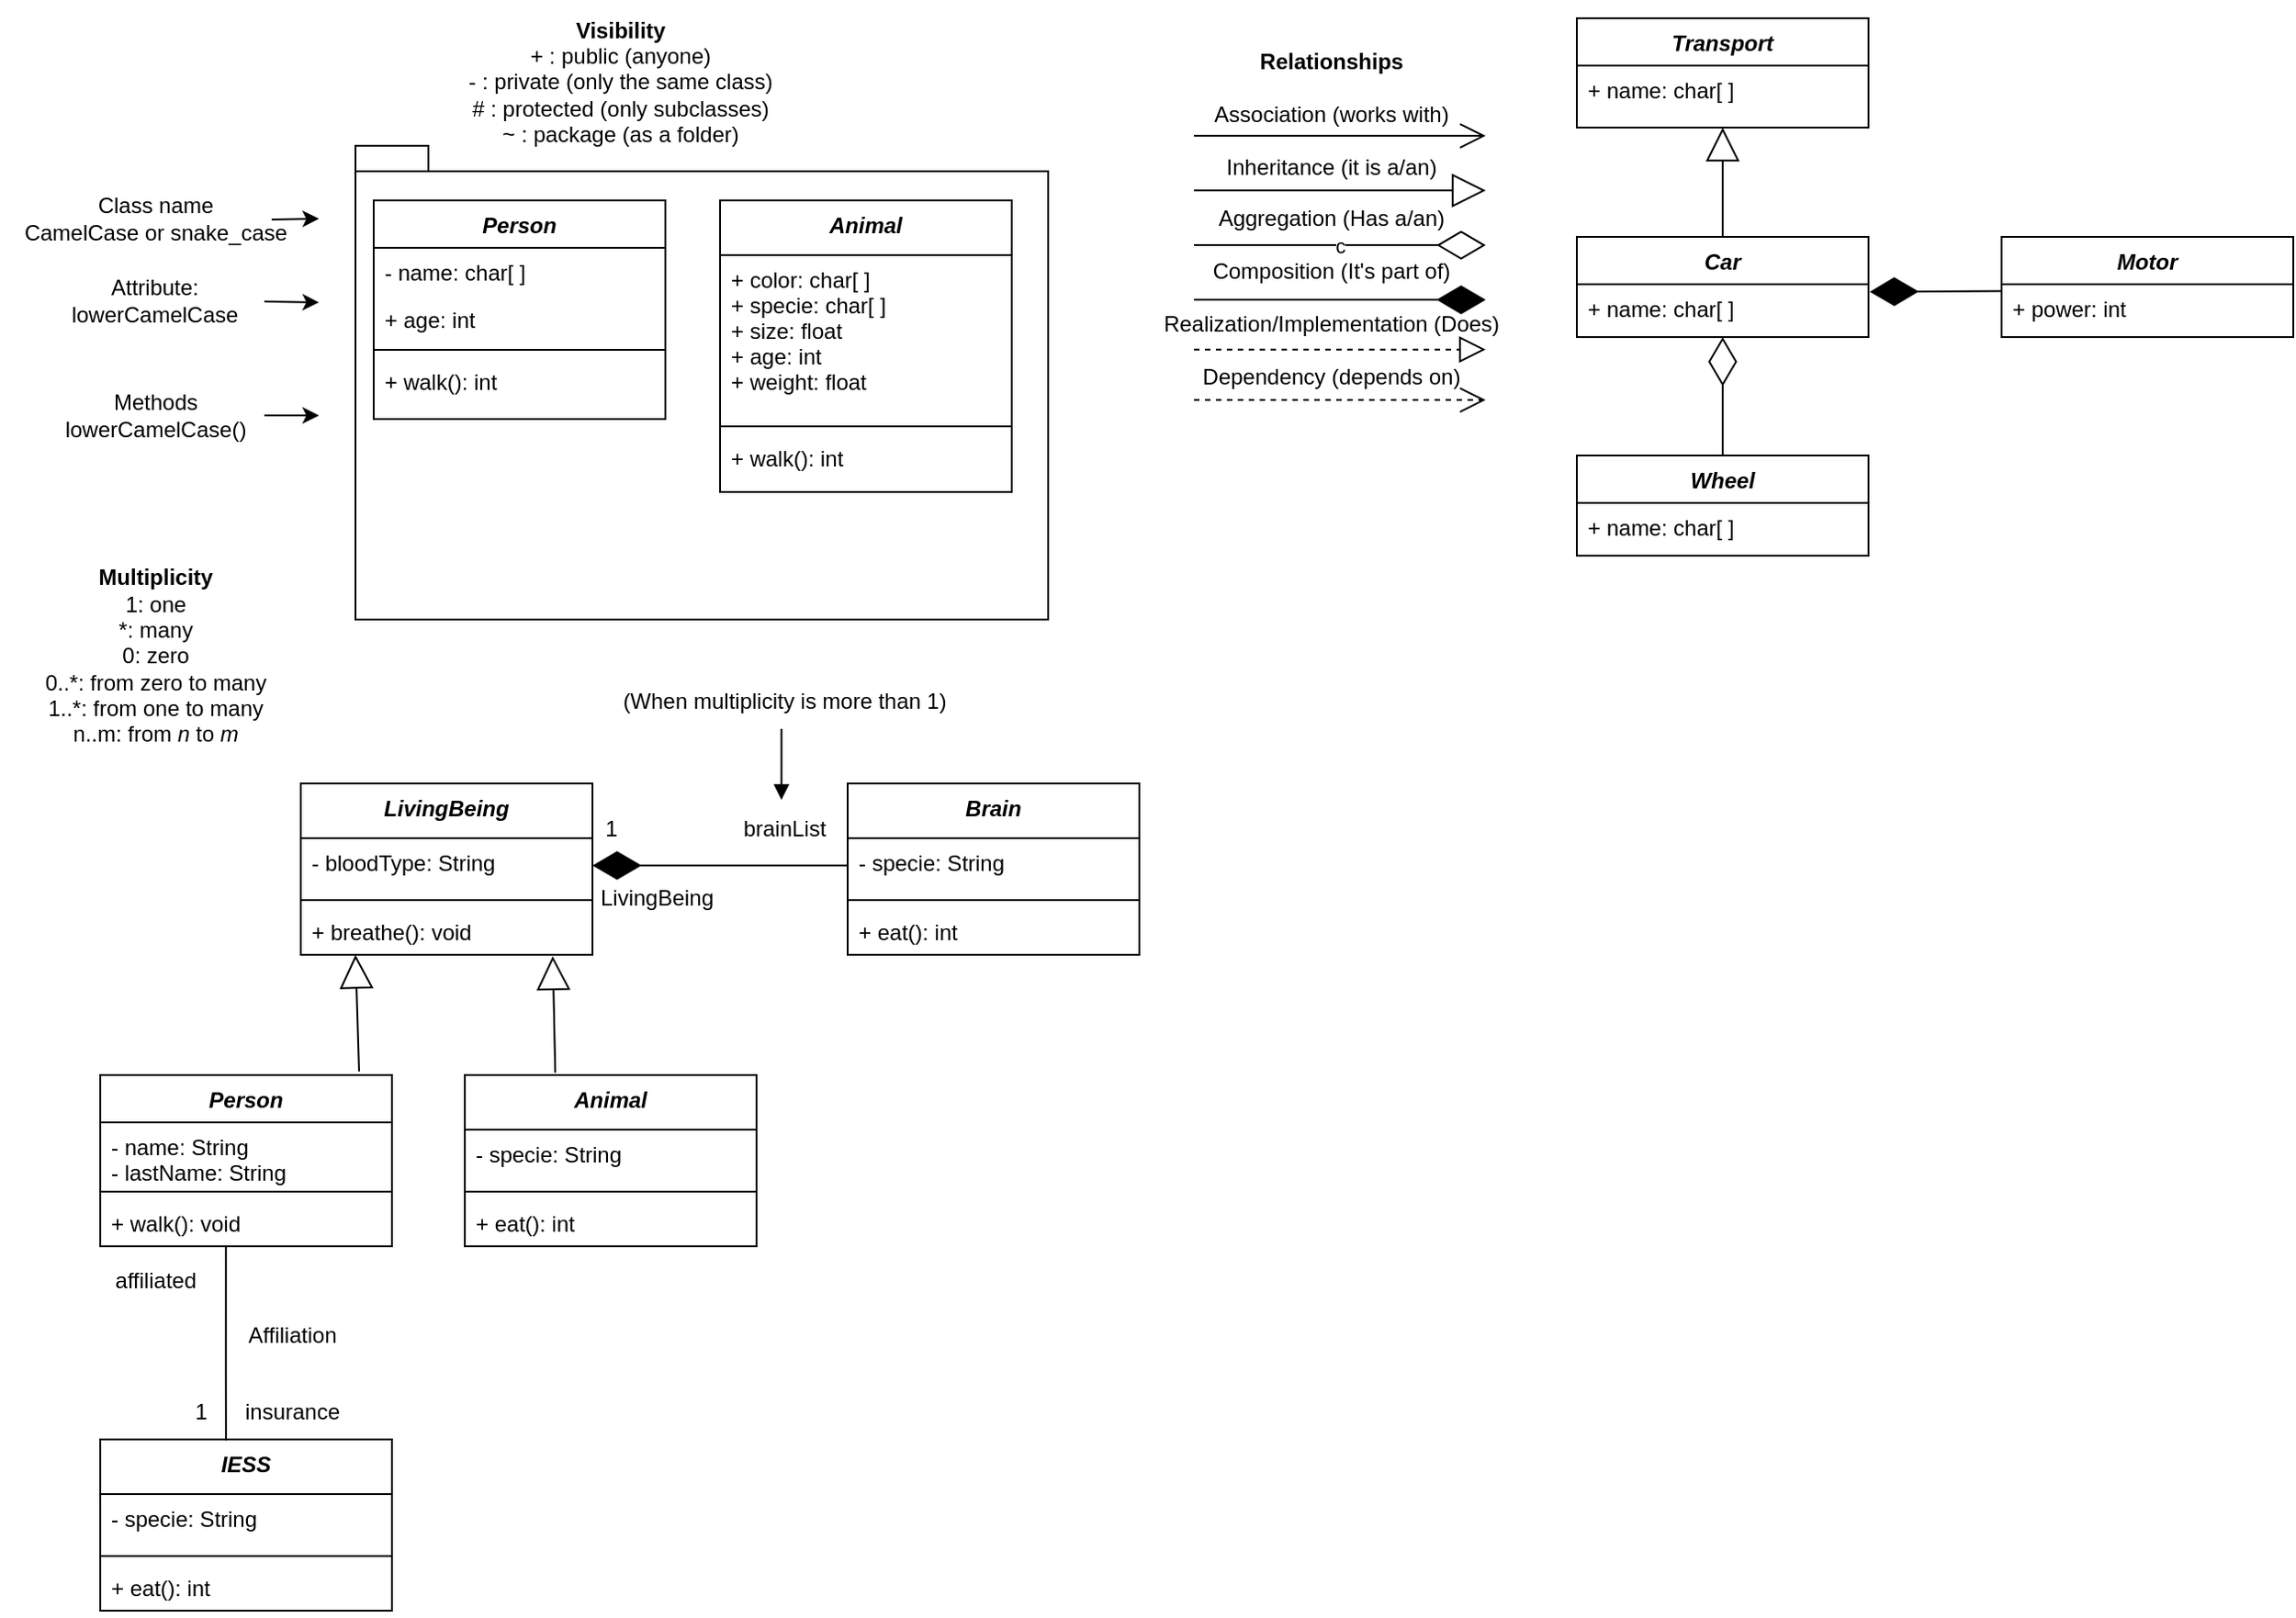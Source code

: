 <mxfile version="24.3.1" type="github">
  <diagram id="C5RBs43oDa-KdzZeNtuy" name="Page-1">
    <mxGraphModel dx="2625" dy="1393" grid="1" gridSize="10" guides="1" tooltips="1" connect="1" arrows="1" fold="1" page="1" pageScale="1" pageWidth="827" pageHeight="1169" math="0" shadow="0">
      <root>
        <mxCell id="WIyWlLk6GJQsqaUBKTNV-0" />
        <mxCell id="WIyWlLk6GJQsqaUBKTNV-1" parent="WIyWlLk6GJQsqaUBKTNV-0" />
        <mxCell id="ldP8O9bozDBlURNdbHYL-0" value="Attribute:&lt;div&gt;lowerCamelCase&lt;/div&gt;" style="text;strokeColor=none;align=center;fillColor=none;html=1;verticalAlign=middle;whiteSpace=wrap;rounded=0;" vertex="1" parent="WIyWlLk6GJQsqaUBKTNV-1">
          <mxGeometry x="90" y="160" width="60" height="30" as="geometry" />
        </mxCell>
        <mxCell id="ldP8O9bozDBlURNdbHYL-1" value="&lt;div&gt;Class name&lt;/div&gt;&lt;div&gt;CamelCase or snake_case&lt;/div&gt;" style="text;html=1;align=center;verticalAlign=middle;resizable=0;points=[];autosize=1;strokeColor=none;fillColor=none;" vertex="1" parent="WIyWlLk6GJQsqaUBKTNV-1">
          <mxGeometry x="35" y="110" width="170" height="40" as="geometry" />
        </mxCell>
        <mxCell id="ldP8O9bozDBlURNdbHYL-2" value="Methods&lt;div&gt;lowerCamelCase()&lt;/div&gt;" style="text;html=1;align=center;verticalAlign=middle;resizable=0;points=[];autosize=1;strokeColor=none;fillColor=none;" vertex="1" parent="WIyWlLk6GJQsqaUBKTNV-1">
          <mxGeometry x="60" y="218" width="120" height="40" as="geometry" />
        </mxCell>
        <mxCell id="ldP8O9bozDBlURNdbHYL-3" value="" style="endArrow=classic;html=1;rounded=0;" edge="1" parent="WIyWlLk6GJQsqaUBKTNV-1" source="ldP8O9bozDBlURNdbHYL-2">
          <mxGeometry width="50" height="50" relative="1" as="geometry">
            <mxPoint x="390" y="320" as="sourcePoint" />
            <mxPoint x="210" y="238" as="targetPoint" />
          </mxGeometry>
        </mxCell>
        <mxCell id="ldP8O9bozDBlURNdbHYL-4" value="" style="endArrow=classic;html=1;rounded=0;" edge="1" parent="WIyWlLk6GJQsqaUBKTNV-1">
          <mxGeometry width="50" height="50" relative="1" as="geometry">
            <mxPoint x="180" y="175.5" as="sourcePoint" />
            <mxPoint x="210" y="176" as="targetPoint" />
          </mxGeometry>
        </mxCell>
        <mxCell id="ldP8O9bozDBlURNdbHYL-5" value="" style="endArrow=classic;html=1;rounded=0;" edge="1" parent="WIyWlLk6GJQsqaUBKTNV-1">
          <mxGeometry width="50" height="50" relative="1" as="geometry">
            <mxPoint x="184" y="130.5" as="sourcePoint" />
            <mxPoint x="210" y="130" as="targetPoint" />
          </mxGeometry>
        </mxCell>
        <mxCell id="ldP8O9bozDBlURNdbHYL-6" value="&lt;b&gt;Visibility&lt;/b&gt;&lt;div&gt;+ : public (anyone)&lt;/div&gt;&lt;div&gt;- : private (only the same class)&lt;/div&gt;&lt;div&gt;# : protected (only subclasses)&lt;/div&gt;&lt;div&gt;~ : package (as a folder)&lt;/div&gt;" style="text;html=1;align=center;verticalAlign=middle;resizable=0;points=[];autosize=1;strokeColor=none;fillColor=none;" vertex="1" parent="WIyWlLk6GJQsqaUBKTNV-1">
          <mxGeometry x="280" y="10" width="190" height="90" as="geometry" />
        </mxCell>
        <mxCell id="ldP8O9bozDBlURNdbHYL-7" value="" style="shape=folder;fontStyle=1;spacingTop=10;tabWidth=40;tabHeight=14;tabPosition=left;html=1;whiteSpace=wrap;" vertex="1" parent="WIyWlLk6GJQsqaUBKTNV-1">
          <mxGeometry x="230" y="90" width="380" height="260" as="geometry" />
        </mxCell>
        <mxCell id="ldP8O9bozDBlURNdbHYL-8" value="Person" style="swimlane;fontStyle=3;align=center;verticalAlign=top;childLayout=stackLayout;horizontal=1;startSize=26;horizontalStack=0;resizeParent=1;resizeLast=0;collapsible=1;marginBottom=0;rounded=0;shadow=0;strokeWidth=1;" vertex="1" parent="WIyWlLk6GJQsqaUBKTNV-1">
          <mxGeometry x="240" y="120" width="160" height="120" as="geometry">
            <mxRectangle x="220" y="120" width="160" height="26" as="alternateBounds" />
          </mxGeometry>
        </mxCell>
        <mxCell id="ldP8O9bozDBlURNdbHYL-9" value="- name: char[ ]" style="text;align=left;verticalAlign=top;spacingLeft=4;spacingRight=4;overflow=hidden;rotatable=0;points=[[0,0.5],[1,0.5]];portConstraint=eastwest;" vertex="1" parent="ldP8O9bozDBlURNdbHYL-8">
          <mxGeometry y="26" width="160" height="26" as="geometry" />
        </mxCell>
        <mxCell id="ldP8O9bozDBlURNdbHYL-10" value="+ age: int&#xa;" style="text;align=left;verticalAlign=top;spacingLeft=4;spacingRight=4;overflow=hidden;rotatable=0;points=[[0,0.5],[1,0.5]];portConstraint=eastwest;rounded=0;shadow=0;html=0;" vertex="1" parent="ldP8O9bozDBlURNdbHYL-8">
          <mxGeometry y="52" width="160" height="26" as="geometry" />
        </mxCell>
        <mxCell id="ldP8O9bozDBlURNdbHYL-11" value="" style="line;html=1;strokeWidth=1;align=left;verticalAlign=middle;spacingTop=-1;spacingLeft=3;spacingRight=3;rotatable=0;labelPosition=right;points=[];portConstraint=eastwest;" vertex="1" parent="ldP8O9bozDBlURNdbHYL-8">
          <mxGeometry y="78" width="160" height="8" as="geometry" />
        </mxCell>
        <mxCell id="ldP8O9bozDBlURNdbHYL-12" value="+ walk(): int" style="text;align=left;verticalAlign=top;spacingLeft=4;spacingRight=4;overflow=hidden;rotatable=0;points=[[0,0.5],[1,0.5]];portConstraint=eastwest;" vertex="1" parent="ldP8O9bozDBlURNdbHYL-8">
          <mxGeometry y="86" width="160" height="26" as="geometry" />
        </mxCell>
        <mxCell id="ldP8O9bozDBlURNdbHYL-13" value="Animal&#xa;" style="swimlane;fontStyle=3;align=center;verticalAlign=top;childLayout=stackLayout;horizontal=1;startSize=30;horizontalStack=0;resizeParent=1;resizeLast=0;collapsible=1;marginBottom=0;rounded=0;shadow=0;strokeWidth=1;" vertex="1" parent="WIyWlLk6GJQsqaUBKTNV-1">
          <mxGeometry x="430" y="120" width="160" height="160" as="geometry">
            <mxRectangle x="430" y="120" width="160" height="26" as="alternateBounds" />
          </mxGeometry>
        </mxCell>
        <mxCell id="ldP8O9bozDBlURNdbHYL-14" value="+ color: char[ ]&#xa;+ specie: char[ ]&#xa;+ size: float&#xa;+ age: int&#xa;+ weight: float&#xa;" style="text;align=left;verticalAlign=top;spacingLeft=4;spacingRight=4;overflow=hidden;rotatable=0;points=[[0,0.5],[1,0.5]];portConstraint=eastwest;" vertex="1" parent="ldP8O9bozDBlURNdbHYL-13">
          <mxGeometry y="30" width="160" height="90" as="geometry" />
        </mxCell>
        <mxCell id="ldP8O9bozDBlURNdbHYL-15" value="" style="line;html=1;strokeWidth=1;align=left;verticalAlign=middle;spacingTop=-1;spacingLeft=3;spacingRight=3;rotatable=0;labelPosition=right;points=[];portConstraint=eastwest;" vertex="1" parent="ldP8O9bozDBlURNdbHYL-13">
          <mxGeometry y="120" width="160" height="8" as="geometry" />
        </mxCell>
        <mxCell id="ldP8O9bozDBlURNdbHYL-16" value="+ walk(): int" style="text;align=left;verticalAlign=top;spacingLeft=4;spacingRight=4;overflow=hidden;rotatable=0;points=[[0,0.5],[1,0.5]];portConstraint=eastwest;" vertex="1" parent="ldP8O9bozDBlURNdbHYL-13">
          <mxGeometry y="128" width="160" height="26" as="geometry" />
        </mxCell>
        <mxCell id="ldP8O9bozDBlURNdbHYL-17" value="&lt;b&gt;Relationships&lt;/b&gt;&lt;div&gt;&lt;br&gt;&lt;div&gt;Association (works with)&lt;/div&gt;&lt;/div&gt;&lt;div&gt;&lt;br&gt;&lt;/div&gt;&lt;div&gt;Inheritance (it is a/an)&lt;/div&gt;&lt;div&gt;&lt;br&gt;&lt;/div&gt;&lt;div&gt;Aggregation (Has a/an)&lt;/div&gt;&lt;div&gt;&lt;br&gt;&lt;/div&gt;&lt;div&gt;Composition (It&#39;s part of)&lt;/div&gt;&lt;div&gt;&lt;br&gt;&lt;/div&gt;&lt;div&gt;Realization/Implementation (Does)&lt;/div&gt;&lt;div&gt;&lt;br&gt;&lt;/div&gt;&lt;div&gt;Dependency (depends on)&lt;/div&gt;" style="text;html=1;align=center;verticalAlign=middle;resizable=0;points=[];autosize=1;strokeColor=none;fillColor=none;" vertex="1" parent="WIyWlLk6GJQsqaUBKTNV-1">
          <mxGeometry x="660" y="29.52" width="210" height="200" as="geometry" />
        </mxCell>
        <mxCell id="ldP8O9bozDBlURNdbHYL-18" value="Transport" style="swimlane;fontStyle=3;align=center;verticalAlign=top;childLayout=stackLayout;horizontal=1;startSize=26;horizontalStack=0;resizeParent=1;resizeLast=0;collapsible=1;marginBottom=0;rounded=0;shadow=0;strokeWidth=1;" vertex="1" parent="WIyWlLk6GJQsqaUBKTNV-1">
          <mxGeometry x="900" y="20" width="160" height="60" as="geometry">
            <mxRectangle x="220" y="120" width="160" height="26" as="alternateBounds" />
          </mxGeometry>
        </mxCell>
        <mxCell id="ldP8O9bozDBlURNdbHYL-19" value="+ name: char[ ]" style="text;align=left;verticalAlign=top;spacingLeft=4;spacingRight=4;overflow=hidden;rotatable=0;points=[[0,0.5],[1,0.5]];portConstraint=eastwest;" vertex="1" parent="ldP8O9bozDBlURNdbHYL-18">
          <mxGeometry y="26" width="160" height="26" as="geometry" />
        </mxCell>
        <mxCell id="ldP8O9bozDBlURNdbHYL-20" value="Car" style="swimlane;fontStyle=3;align=center;verticalAlign=top;childLayout=stackLayout;horizontal=1;startSize=26;horizontalStack=0;resizeParent=1;resizeLast=0;collapsible=1;marginBottom=0;rounded=0;shadow=0;strokeWidth=1;" vertex="1" parent="WIyWlLk6GJQsqaUBKTNV-1">
          <mxGeometry x="900" y="140" width="160" height="55" as="geometry">
            <mxRectangle x="220" y="120" width="160" height="26" as="alternateBounds" />
          </mxGeometry>
        </mxCell>
        <mxCell id="ldP8O9bozDBlURNdbHYL-21" value="+ name: char[ ]" style="text;align=left;verticalAlign=top;spacingLeft=4;spacingRight=4;overflow=hidden;rotatable=0;points=[[0,0.5],[1,0.5]];portConstraint=eastwest;" vertex="1" parent="ldP8O9bozDBlURNdbHYL-20">
          <mxGeometry y="26" width="160" height="26" as="geometry" />
        </mxCell>
        <mxCell id="ldP8O9bozDBlURNdbHYL-22" value="c" style="endArrow=diamondThin;endFill=0;endSize=24;html=1;rounded=0;" edge="1" parent="WIyWlLk6GJQsqaUBKTNV-1">
          <mxGeometry width="160" relative="1" as="geometry">
            <mxPoint x="690" y="144.52" as="sourcePoint" />
            <mxPoint x="850" y="144.52" as="targetPoint" />
          </mxGeometry>
        </mxCell>
        <mxCell id="ldP8O9bozDBlURNdbHYL-23" value="" style="endArrow=block;endSize=16;endFill=0;html=1;rounded=0;" edge="1" parent="WIyWlLk6GJQsqaUBKTNV-1">
          <mxGeometry width="160" relative="1" as="geometry">
            <mxPoint x="690" y="114.52" as="sourcePoint" />
            <mxPoint x="850" y="114.52" as="targetPoint" />
          </mxGeometry>
        </mxCell>
        <mxCell id="ldP8O9bozDBlURNdbHYL-24" value="Wheel" style="swimlane;fontStyle=3;align=center;verticalAlign=top;childLayout=stackLayout;horizontal=1;startSize=26;horizontalStack=0;resizeParent=1;resizeLast=0;collapsible=1;marginBottom=0;rounded=0;shadow=0;strokeWidth=1;" vertex="1" parent="WIyWlLk6GJQsqaUBKTNV-1">
          <mxGeometry x="900" y="260" width="160" height="55" as="geometry">
            <mxRectangle x="220" y="120" width="160" height="26" as="alternateBounds" />
          </mxGeometry>
        </mxCell>
        <mxCell id="ldP8O9bozDBlURNdbHYL-25" value="+ name: char[ ]" style="text;align=left;verticalAlign=top;spacingLeft=4;spacingRight=4;overflow=hidden;rotatable=0;points=[[0,0.5],[1,0.5]];portConstraint=eastwest;" vertex="1" parent="ldP8O9bozDBlURNdbHYL-24">
          <mxGeometry y="26" width="160" height="26" as="geometry" />
        </mxCell>
        <mxCell id="ldP8O9bozDBlURNdbHYL-26" value="" style="endArrow=diamondThin;endFill=0;endSize=24;html=1;rounded=0;entryX=0.5;entryY=1;entryDx=0;entryDy=0;exitX=0.5;exitY=0;exitDx=0;exitDy=0;" edge="1" parent="WIyWlLk6GJQsqaUBKTNV-1" source="ldP8O9bozDBlURNdbHYL-24" target="ldP8O9bozDBlURNdbHYL-20">
          <mxGeometry width="160" relative="1" as="geometry">
            <mxPoint x="543" y="340" as="sourcePoint" />
            <mxPoint x="703" y="340" as="targetPoint" />
          </mxGeometry>
        </mxCell>
        <mxCell id="ldP8O9bozDBlURNdbHYL-27" value="" style="endArrow=block;endSize=16;endFill=0;html=1;rounded=0;entryX=0.5;entryY=1;entryDx=0;entryDy=0;exitX=0.5;exitY=0;exitDx=0;exitDy=0;" edge="1" parent="WIyWlLk6GJQsqaUBKTNV-1" source="ldP8O9bozDBlURNdbHYL-20" target="ldP8O9bozDBlURNdbHYL-18">
          <mxGeometry width="160" relative="1" as="geometry">
            <mxPoint x="853" y="120" as="sourcePoint" />
            <mxPoint x="1013" y="120" as="targetPoint" />
          </mxGeometry>
        </mxCell>
        <mxCell id="ldP8O9bozDBlURNdbHYL-28" value="" style="endArrow=diamondThin;endFill=1;endSize=24;html=1;rounded=0;" edge="1" parent="WIyWlLk6GJQsqaUBKTNV-1">
          <mxGeometry width="160" relative="1" as="geometry">
            <mxPoint x="690" y="174.52" as="sourcePoint" />
            <mxPoint x="850" y="174.52" as="targetPoint" />
          </mxGeometry>
        </mxCell>
        <mxCell id="ldP8O9bozDBlURNdbHYL-29" value="Motor" style="swimlane;fontStyle=3;align=center;verticalAlign=top;childLayout=stackLayout;horizontal=1;startSize=26;horizontalStack=0;resizeParent=1;resizeLast=0;collapsible=1;marginBottom=0;rounded=0;shadow=0;strokeWidth=1;" vertex="1" parent="WIyWlLk6GJQsqaUBKTNV-1">
          <mxGeometry x="1133" y="140" width="160" height="55" as="geometry">
            <mxRectangle x="220" y="120" width="160" height="26" as="alternateBounds" />
          </mxGeometry>
        </mxCell>
        <mxCell id="ldP8O9bozDBlURNdbHYL-30" value="+ power: int" style="text;align=left;verticalAlign=top;spacingLeft=4;spacingRight=4;overflow=hidden;rotatable=0;points=[[0,0.5],[1,0.5]];portConstraint=eastwest;" vertex="1" parent="ldP8O9bozDBlURNdbHYL-29">
          <mxGeometry y="26" width="160" height="26" as="geometry" />
        </mxCell>
        <mxCell id="ldP8O9bozDBlURNdbHYL-31" value="" style="endArrow=diamondThin;endFill=1;endSize=24;html=1;rounded=0;exitX=0.003;exitY=0.146;exitDx=0;exitDy=0;exitPerimeter=0;entryX=1.004;entryY=0.16;entryDx=0;entryDy=0;entryPerimeter=0;" edge="1" parent="WIyWlLk6GJQsqaUBKTNV-1" source="ldP8O9bozDBlURNdbHYL-30" target="ldP8O9bozDBlURNdbHYL-21">
          <mxGeometry width="160" relative="1" as="geometry">
            <mxPoint x="1060" y="49.5" as="sourcePoint" />
            <mxPoint x="1063" y="170" as="targetPoint" />
          </mxGeometry>
        </mxCell>
        <mxCell id="ldP8O9bozDBlURNdbHYL-32" value="" style="endArrow=open;endFill=1;endSize=12;html=1;rounded=0;" edge="1" parent="WIyWlLk6GJQsqaUBKTNV-1">
          <mxGeometry width="160" relative="1" as="geometry">
            <mxPoint x="690" y="84.52" as="sourcePoint" />
            <mxPoint x="850" y="84.52" as="targetPoint" />
          </mxGeometry>
        </mxCell>
        <mxCell id="ldP8O9bozDBlURNdbHYL-33" value="" style="endArrow=open;endSize=12;dashed=1;html=1;rounded=0;" edge="1" parent="WIyWlLk6GJQsqaUBKTNV-1">
          <mxGeometry width="160" relative="1" as="geometry">
            <mxPoint x="690" y="229.52" as="sourcePoint" />
            <mxPoint x="850" y="229.52" as="targetPoint" />
          </mxGeometry>
        </mxCell>
        <mxCell id="ldP8O9bozDBlURNdbHYL-34" value="" style="endArrow=block;dashed=1;endFill=0;endSize=12;html=1;rounded=0;" edge="1" parent="WIyWlLk6GJQsqaUBKTNV-1">
          <mxGeometry width="160" relative="1" as="geometry">
            <mxPoint x="690" y="201.83" as="sourcePoint" />
            <mxPoint x="850" y="201.83" as="targetPoint" />
          </mxGeometry>
        </mxCell>
        <mxCell id="ldP8O9bozDBlURNdbHYL-35" value="Animal&#xa;" style="swimlane;fontStyle=3;align=center;verticalAlign=top;childLayout=stackLayout;horizontal=1;startSize=30;horizontalStack=0;resizeParent=1;resizeLast=0;collapsible=1;marginBottom=0;rounded=0;shadow=0;strokeWidth=1;" vertex="1" parent="WIyWlLk6GJQsqaUBKTNV-1">
          <mxGeometry x="290" y="600" width="160" height="94" as="geometry">
            <mxRectangle x="430" y="120" width="160" height="26" as="alternateBounds" />
          </mxGeometry>
        </mxCell>
        <mxCell id="ldP8O9bozDBlURNdbHYL-36" value="- specie: String&#xa;" style="text;align=left;verticalAlign=top;spacingLeft=4;spacingRight=4;overflow=hidden;rotatable=0;points=[[0,0.5],[1,0.5]];portConstraint=eastwest;" vertex="1" parent="ldP8O9bozDBlURNdbHYL-35">
          <mxGeometry y="30" width="160" height="30" as="geometry" />
        </mxCell>
        <mxCell id="ldP8O9bozDBlURNdbHYL-37" value="" style="line;html=1;strokeWidth=1;align=left;verticalAlign=middle;spacingTop=-1;spacingLeft=3;spacingRight=3;rotatable=0;labelPosition=right;points=[];portConstraint=eastwest;" vertex="1" parent="ldP8O9bozDBlURNdbHYL-35">
          <mxGeometry y="60" width="160" height="8" as="geometry" />
        </mxCell>
        <mxCell id="ldP8O9bozDBlURNdbHYL-38" value="+ eat(): int" style="text;align=left;verticalAlign=top;spacingLeft=4;spacingRight=4;overflow=hidden;rotatable=0;points=[[0,0.5],[1,0.5]];portConstraint=eastwest;" vertex="1" parent="ldP8O9bozDBlURNdbHYL-35">
          <mxGeometry y="68" width="160" height="26" as="geometry" />
        </mxCell>
        <mxCell id="ldP8O9bozDBlURNdbHYL-39" value="Person" style="swimlane;fontStyle=3;align=center;verticalAlign=top;childLayout=stackLayout;horizontal=1;startSize=26;horizontalStack=0;resizeParent=1;resizeLast=0;collapsible=1;marginBottom=0;rounded=0;shadow=0;strokeWidth=1;" vertex="1" parent="WIyWlLk6GJQsqaUBKTNV-1">
          <mxGeometry x="90" y="600" width="160" height="94" as="geometry">
            <mxRectangle x="220" y="120" width="160" height="26" as="alternateBounds" />
          </mxGeometry>
        </mxCell>
        <mxCell id="ldP8O9bozDBlURNdbHYL-40" value="- name: String&#xa;- lastName: String" style="text;align=left;verticalAlign=top;spacingLeft=4;spacingRight=4;overflow=hidden;rotatable=0;points=[[0,0.5],[1,0.5]];portConstraint=eastwest;" vertex="1" parent="ldP8O9bozDBlURNdbHYL-39">
          <mxGeometry y="26" width="160" height="34" as="geometry" />
        </mxCell>
        <mxCell id="ldP8O9bozDBlURNdbHYL-41" value="" style="line;html=1;strokeWidth=1;align=left;verticalAlign=middle;spacingTop=-1;spacingLeft=3;spacingRight=3;rotatable=0;labelPosition=right;points=[];portConstraint=eastwest;" vertex="1" parent="ldP8O9bozDBlURNdbHYL-39">
          <mxGeometry y="60" width="160" height="8" as="geometry" />
        </mxCell>
        <mxCell id="ldP8O9bozDBlURNdbHYL-42" value="+ walk(): void" style="text;align=left;verticalAlign=top;spacingLeft=4;spacingRight=4;overflow=hidden;rotatable=0;points=[[0,0.5],[1,0.5]];portConstraint=eastwest;" vertex="1" parent="ldP8O9bozDBlURNdbHYL-39">
          <mxGeometry y="68" width="160" height="26" as="geometry" />
        </mxCell>
        <mxCell id="ldP8O9bozDBlURNdbHYL-43" value="LivingBeing" style="swimlane;fontStyle=3;align=center;verticalAlign=top;childLayout=stackLayout;horizontal=1;startSize=30;horizontalStack=0;resizeParent=1;resizeLast=0;collapsible=1;marginBottom=0;rounded=0;shadow=0;strokeWidth=1;" vertex="1" parent="WIyWlLk6GJQsqaUBKTNV-1">
          <mxGeometry x="200" y="440" width="160" height="94" as="geometry">
            <mxRectangle x="430" y="120" width="160" height="26" as="alternateBounds" />
          </mxGeometry>
        </mxCell>
        <mxCell id="ldP8O9bozDBlURNdbHYL-44" value="- bloodType: String&#xa;" style="text;align=left;verticalAlign=top;spacingLeft=4;spacingRight=4;overflow=hidden;rotatable=0;points=[[0,0.5],[1,0.5]];portConstraint=eastwest;" vertex="1" parent="ldP8O9bozDBlURNdbHYL-43">
          <mxGeometry y="30" width="160" height="30" as="geometry" />
        </mxCell>
        <mxCell id="ldP8O9bozDBlURNdbHYL-45" value="" style="line;html=1;strokeWidth=1;align=left;verticalAlign=middle;spacingTop=-1;spacingLeft=3;spacingRight=3;rotatable=0;labelPosition=right;points=[];portConstraint=eastwest;" vertex="1" parent="ldP8O9bozDBlURNdbHYL-43">
          <mxGeometry y="60" width="160" height="8" as="geometry" />
        </mxCell>
        <mxCell id="ldP8O9bozDBlURNdbHYL-46" value="+ breathe(): void" style="text;align=left;verticalAlign=top;spacingLeft=4;spacingRight=4;overflow=hidden;rotatable=0;points=[[0,0.5],[1,0.5]];portConstraint=eastwest;" vertex="1" parent="ldP8O9bozDBlURNdbHYL-43">
          <mxGeometry y="68" width="160" height="26" as="geometry" />
        </mxCell>
        <mxCell id="ldP8O9bozDBlURNdbHYL-47" value="&lt;div&gt;&lt;b&gt;Multiplicity&lt;/b&gt;&lt;/div&gt;1: one&lt;div&gt;*: many&lt;/div&gt;&lt;div&gt;0: zero&lt;/div&gt;&lt;div&gt;0..*: from zero to many&lt;/div&gt;&lt;div&gt;1..*: from one to many&lt;/div&gt;&lt;div&gt;n..m: from &lt;i&gt;n &lt;/i&gt;to &lt;i&gt;m&lt;/i&gt;&lt;/div&gt;" style="text;html=1;align=center;verticalAlign=middle;resizable=0;points=[];autosize=1;strokeColor=none;fillColor=none;" vertex="1" parent="WIyWlLk6GJQsqaUBKTNV-1">
          <mxGeometry x="50" y="315" width="140" height="110" as="geometry" />
        </mxCell>
        <mxCell id="ldP8O9bozDBlURNdbHYL-48" value="" style="endArrow=block;endSize=16;endFill=0;html=1;rounded=0;entryX=0.864;entryY=1.031;entryDx=0;entryDy=0;entryPerimeter=0;exitX=0.31;exitY=-0.013;exitDx=0;exitDy=0;exitPerimeter=0;" edge="1" parent="WIyWlLk6GJQsqaUBKTNV-1" source="ldP8O9bozDBlURNdbHYL-35" target="ldP8O9bozDBlURNdbHYL-46">
          <mxGeometry width="160" relative="1" as="geometry">
            <mxPoint x="340" y="580" as="sourcePoint" />
            <mxPoint x="500" y="580" as="targetPoint" />
          </mxGeometry>
        </mxCell>
        <mxCell id="ldP8O9bozDBlURNdbHYL-49" value="" style="endArrow=block;endSize=16;endFill=0;html=1;rounded=0;entryX=0.864;entryY=1.031;entryDx=0;entryDy=0;entryPerimeter=0;exitX=0.31;exitY=-0.013;exitDx=0;exitDy=0;exitPerimeter=0;" edge="1" parent="WIyWlLk6GJQsqaUBKTNV-1">
          <mxGeometry width="160" relative="1" as="geometry">
            <mxPoint x="232" y="598" as="sourcePoint" />
            <mxPoint x="230" y="534" as="targetPoint" />
          </mxGeometry>
        </mxCell>
        <mxCell id="ldP8O9bozDBlURNdbHYL-50" value="Brain" style="swimlane;fontStyle=3;align=center;verticalAlign=top;childLayout=stackLayout;horizontal=1;startSize=30;horizontalStack=0;resizeParent=1;resizeLast=0;collapsible=1;marginBottom=0;rounded=0;shadow=0;strokeWidth=1;" vertex="1" parent="WIyWlLk6GJQsqaUBKTNV-1">
          <mxGeometry x="500" y="440" width="160" height="94" as="geometry">
            <mxRectangle x="430" y="120" width="160" height="26" as="alternateBounds" />
          </mxGeometry>
        </mxCell>
        <mxCell id="ldP8O9bozDBlURNdbHYL-51" value="- specie: String&#xa;" style="text;align=left;verticalAlign=top;spacingLeft=4;spacingRight=4;overflow=hidden;rotatable=0;points=[[0,0.5],[1,0.5]];portConstraint=eastwest;" vertex="1" parent="ldP8O9bozDBlURNdbHYL-50">
          <mxGeometry y="30" width="160" height="30" as="geometry" />
        </mxCell>
        <mxCell id="ldP8O9bozDBlURNdbHYL-52" value="" style="line;html=1;strokeWidth=1;align=left;verticalAlign=middle;spacingTop=-1;spacingLeft=3;spacingRight=3;rotatable=0;labelPosition=right;points=[];portConstraint=eastwest;" vertex="1" parent="ldP8O9bozDBlURNdbHYL-50">
          <mxGeometry y="60" width="160" height="8" as="geometry" />
        </mxCell>
        <mxCell id="ldP8O9bozDBlURNdbHYL-53" value="+ eat(): int" style="text;align=left;verticalAlign=top;spacingLeft=4;spacingRight=4;overflow=hidden;rotatable=0;points=[[0,0.5],[1,0.5]];portConstraint=eastwest;" vertex="1" parent="ldP8O9bozDBlURNdbHYL-50">
          <mxGeometry y="68" width="160" height="26" as="geometry" />
        </mxCell>
        <mxCell id="ldP8O9bozDBlURNdbHYL-54" value="" style="endArrow=diamondThin;endFill=1;endSize=24;html=1;rounded=0;entryX=1;entryY=0.5;entryDx=0;entryDy=0;exitX=0;exitY=0.5;exitDx=0;exitDy=0;" edge="1" parent="WIyWlLk6GJQsqaUBKTNV-1" source="ldP8O9bozDBlURNdbHYL-51" target="ldP8O9bozDBlURNdbHYL-44">
          <mxGeometry width="160" relative="1" as="geometry">
            <mxPoint x="400" y="425" as="sourcePoint" />
            <mxPoint x="560" y="425" as="targetPoint" />
          </mxGeometry>
        </mxCell>
        <mxCell id="ldP8O9bozDBlURNdbHYL-55" value="1" style="text;html=1;align=center;verticalAlign=middle;resizable=0;points=[];autosize=1;strokeColor=none;fillColor=none;" vertex="1" parent="WIyWlLk6GJQsqaUBKTNV-1">
          <mxGeometry x="355" y="450" width="30" height="30" as="geometry" />
        </mxCell>
        <mxCell id="ldP8O9bozDBlURNdbHYL-56" value="brainList" style="text;html=1;align=center;verticalAlign=middle;resizable=0;points=[];autosize=1;strokeColor=none;fillColor=none;" vertex="1" parent="WIyWlLk6GJQsqaUBKTNV-1">
          <mxGeometry x="430" y="450" width="70" height="30" as="geometry" />
        </mxCell>
        <mxCell id="ldP8O9bozDBlURNdbHYL-57" value="(When multiplicity is more than 1)" style="text;html=1;align=center;verticalAlign=middle;resizable=0;points=[];autosize=1;strokeColor=none;fillColor=none;" vertex="1" parent="WIyWlLk6GJQsqaUBKTNV-1">
          <mxGeometry x="365" y="380" width="200" height="30" as="geometry" />
        </mxCell>
        <mxCell id="ldP8O9bozDBlURNdbHYL-58" value="" style="endArrow=block;endFill=1;html=1;edgeStyle=orthogonalEdgeStyle;align=left;verticalAlign=top;rounded=0;entryX=0.481;entryY=-0.032;entryDx=0;entryDy=0;entryPerimeter=0;" edge="1" parent="WIyWlLk6GJQsqaUBKTNV-1" source="ldP8O9bozDBlURNdbHYL-57" target="ldP8O9bozDBlURNdbHYL-56">
          <mxGeometry x="-1" relative="1" as="geometry">
            <mxPoint x="700" y="380" as="sourcePoint" />
            <mxPoint x="800" y="340" as="targetPoint" />
            <Array as="points">
              <mxPoint x="464" y="430" />
            </Array>
          </mxGeometry>
        </mxCell>
        <mxCell id="ldP8O9bozDBlURNdbHYL-59" value="IESS" style="swimlane;fontStyle=3;align=center;verticalAlign=top;childLayout=stackLayout;horizontal=1;startSize=30;horizontalStack=0;resizeParent=1;resizeLast=0;collapsible=1;marginBottom=0;rounded=0;shadow=0;strokeWidth=1;" vertex="1" parent="WIyWlLk6GJQsqaUBKTNV-1">
          <mxGeometry x="90" y="800" width="160" height="94" as="geometry">
            <mxRectangle x="430" y="120" width="160" height="26" as="alternateBounds" />
          </mxGeometry>
        </mxCell>
        <mxCell id="ldP8O9bozDBlURNdbHYL-60" value="- specie: String&#xa;" style="text;align=left;verticalAlign=top;spacingLeft=4;spacingRight=4;overflow=hidden;rotatable=0;points=[[0,0.5],[1,0.5]];portConstraint=eastwest;" vertex="1" parent="ldP8O9bozDBlURNdbHYL-59">
          <mxGeometry y="30" width="160" height="30" as="geometry" />
        </mxCell>
        <mxCell id="ldP8O9bozDBlURNdbHYL-61" value="" style="line;html=1;strokeWidth=1;align=left;verticalAlign=middle;spacingTop=-1;spacingLeft=3;spacingRight=3;rotatable=0;labelPosition=right;points=[];portConstraint=eastwest;" vertex="1" parent="ldP8O9bozDBlURNdbHYL-59">
          <mxGeometry y="60" width="160" height="8" as="geometry" />
        </mxCell>
        <mxCell id="ldP8O9bozDBlURNdbHYL-62" value="+ eat(): int" style="text;align=left;verticalAlign=top;spacingLeft=4;spacingRight=4;overflow=hidden;rotatable=0;points=[[0,0.5],[1,0.5]];portConstraint=eastwest;" vertex="1" parent="ldP8O9bozDBlURNdbHYL-59">
          <mxGeometry y="68" width="160" height="26" as="geometry" />
        </mxCell>
        <mxCell id="ldP8O9bozDBlURNdbHYL-63" value="Affiliation" style="text;html=1;align=center;verticalAlign=middle;resizable=0;points=[];autosize=1;strokeColor=none;fillColor=none;" vertex="1" parent="WIyWlLk6GJQsqaUBKTNV-1">
          <mxGeometry x="160" y="728" width="70" height="30" as="geometry" />
        </mxCell>
        <mxCell id="ldP8O9bozDBlURNdbHYL-64" value="affiliated" style="text;html=1;align=center;verticalAlign=middle;resizable=0;points=[];autosize=1;strokeColor=none;fillColor=none;" vertex="1" parent="WIyWlLk6GJQsqaUBKTNV-1">
          <mxGeometry x="85" y="698" width="70" height="30" as="geometry" />
        </mxCell>
        <mxCell id="ldP8O9bozDBlURNdbHYL-65" value="1" style="text;html=1;align=center;verticalAlign=middle;resizable=0;points=[];autosize=1;strokeColor=none;fillColor=none;" vertex="1" parent="WIyWlLk6GJQsqaUBKTNV-1">
          <mxGeometry x="130" y="770" width="30" height="30" as="geometry" />
        </mxCell>
        <mxCell id="ldP8O9bozDBlURNdbHYL-66" value="insurance" style="text;html=1;align=center;verticalAlign=middle;resizable=0;points=[];autosize=1;strokeColor=none;fillColor=none;" vertex="1" parent="WIyWlLk6GJQsqaUBKTNV-1">
          <mxGeometry x="155" y="770" width="80" height="30" as="geometry" />
        </mxCell>
        <mxCell id="ldP8O9bozDBlURNdbHYL-67" value="LivingBeing" style="text;html=1;align=center;verticalAlign=middle;resizable=0;points=[];autosize=1;strokeColor=none;fillColor=none;" vertex="1" parent="WIyWlLk6GJQsqaUBKTNV-1">
          <mxGeometry x="350" y="488" width="90" height="30" as="geometry" />
        </mxCell>
        <mxCell id="ldP8O9bozDBlURNdbHYL-68" value="" style="endArrow=none;html=1;edgeStyle=orthogonalEdgeStyle;rounded=0;exitX=1.056;exitY=-0.14;exitDx=0;exitDy=0;exitPerimeter=0;entryX=0.431;entryY=0.007;entryDx=0;entryDy=0;entryPerimeter=0;" edge="1" parent="WIyWlLk6GJQsqaUBKTNV-1" source="ldP8O9bozDBlURNdbHYL-64" target="ldP8O9bozDBlURNdbHYL-59">
          <mxGeometry relative="1" as="geometry">
            <mxPoint x="130" y="830" as="sourcePoint" />
            <mxPoint x="290" y="830" as="targetPoint" />
          </mxGeometry>
        </mxCell>
      </root>
    </mxGraphModel>
  </diagram>
</mxfile>
